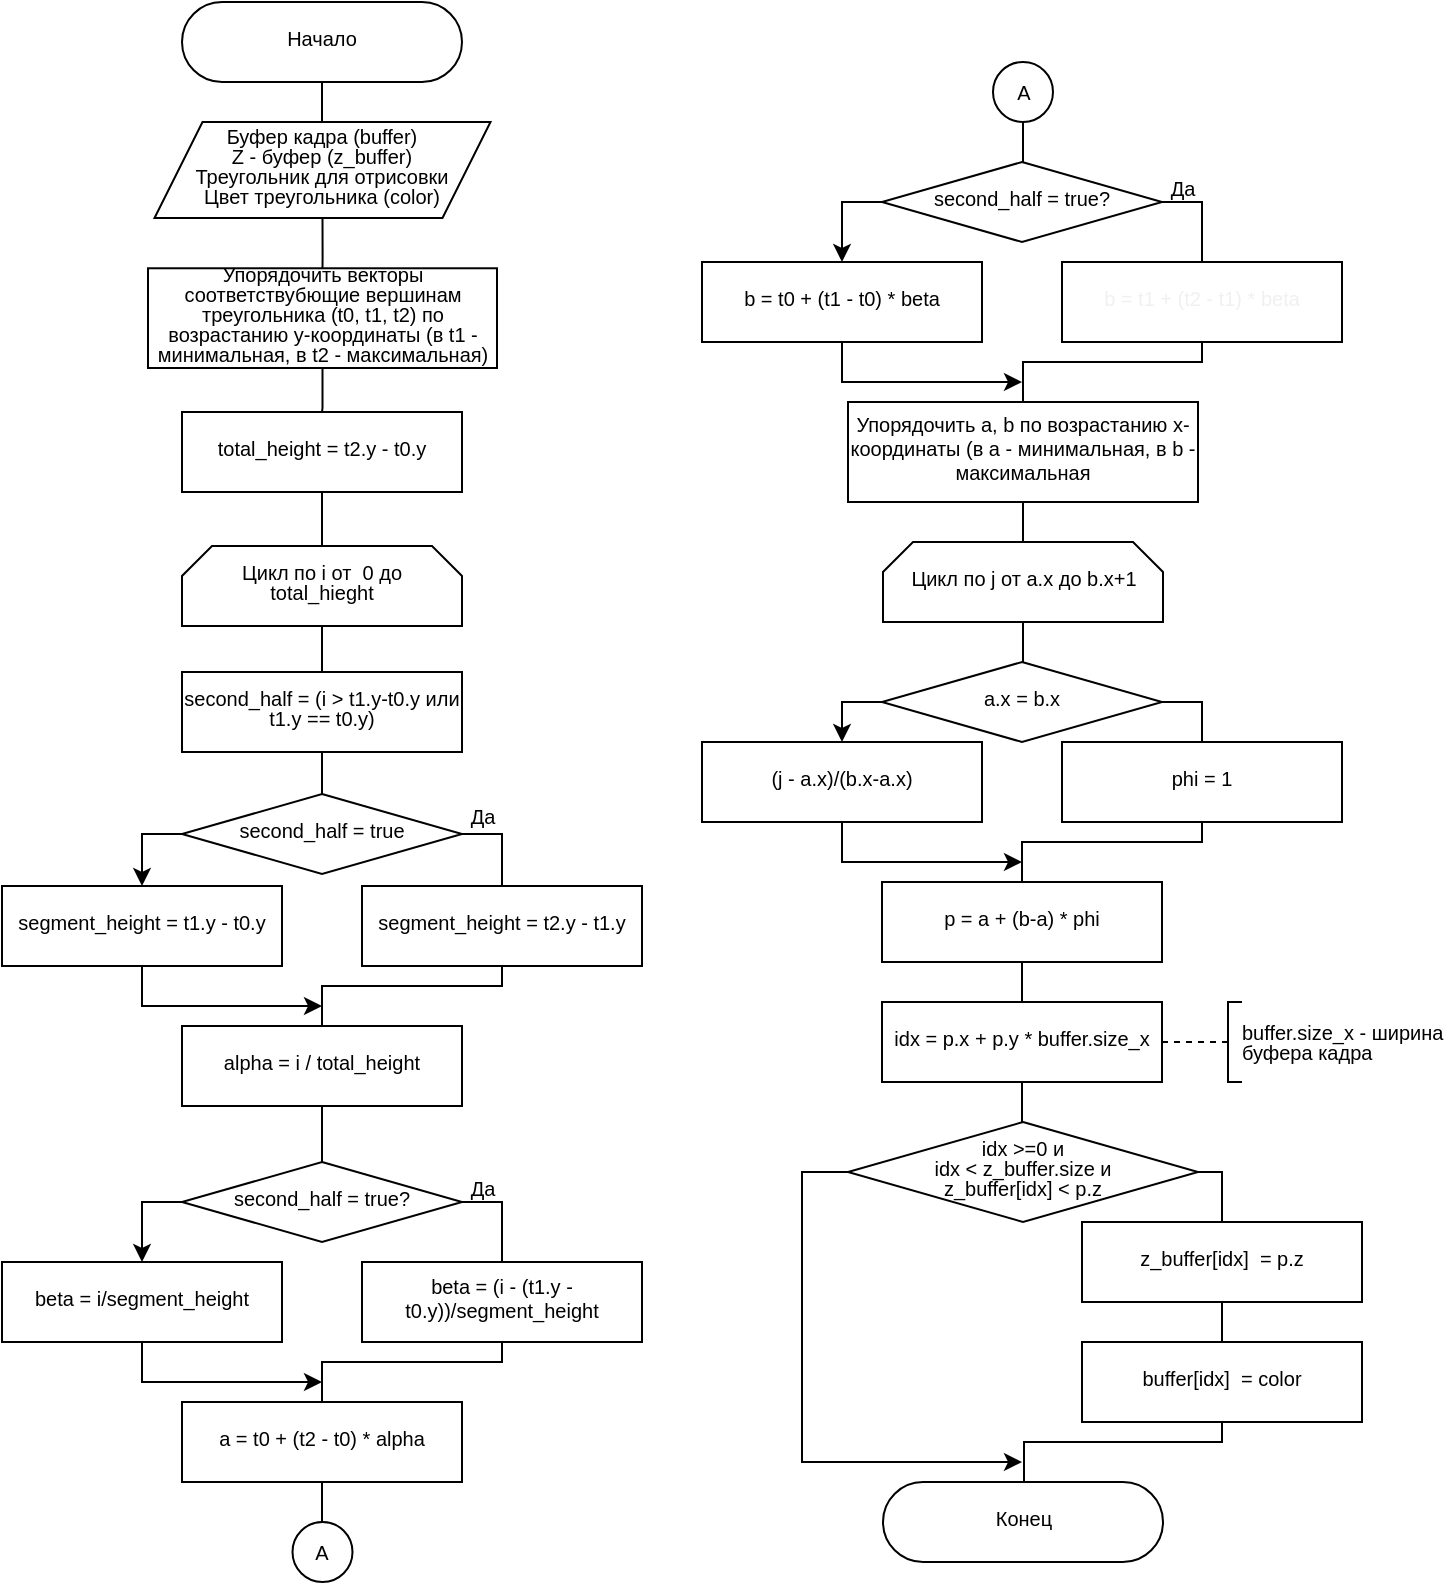 <mxfile version="24.7.17">
  <diagram id="C5RBs43oDa-KdzZeNtuy" name="Page-1">
    <mxGraphModel dx="2191" dy="843" grid="1" gridSize="10" guides="1" tooltips="1" connect="1" arrows="1" fold="1" page="1" pageScale="1" pageWidth="827" pageHeight="1169" math="0" shadow="0">
      <root>
        <mxCell id="WIyWlLk6GJQsqaUBKTNV-0" />
        <mxCell id="WIyWlLk6GJQsqaUBKTNV-1" parent="WIyWlLk6GJQsqaUBKTNV-0" />
        <mxCell id="rQnEvrApPPzfNtwEVzKc-2" value="" style="edgeStyle=orthogonalEdgeStyle;rounded=0;orthogonalLoop=1;jettySize=auto;html=1;fontFamily=Helvetica;endArrow=none;endFill=0;" parent="WIyWlLk6GJQsqaUBKTNV-1" source="rQnEvrApPPzfNtwEVzKc-0" target="rQnEvrApPPzfNtwEVzKc-1" edge="1">
          <mxGeometry relative="1" as="geometry" />
        </mxCell>
        <mxCell id="rQnEvrApPPzfNtwEVzKc-0" value="&lt;p style=&quot;line-height: 1 ; font-size: 10px&quot;&gt;Начало&lt;/p&gt;" style="shape=stencil(vZXxboMgEMafhj9dUNwDLG57j9NelRTBIKv27YegWdHq1s3OmJD7Dn/3nZyRsKytoEGSUAk1EvZKkiTHkku7WrHySkp92PkwnmJoGyyMF8+gOeQCfaY1Wp2w4wczIrisUHMzZNkboS92z3CzrFBSWghXsg0yV3kLAy7ts7T3sLH8JYgay6/RoB5NepUk7z/HPj0/Bhw/yG+Indzv7nc/cOg4ftTB7QaOf49lmVXWhptlORSnUqsPebhp5siFKJRQ2oZ+dbVIwuh4bTfTwPDhLRJTulZn/OpydizpJntCgC5WCWOkZ1l9CWMBusTIgqKjgDJ4m22H2CzlPoKet5FWBoaXGlTbtiu4vOo4vm34jo7nhPQPPdN/6fmuU3bTuxgip65Mrp1ZpfGbkfa/hY2qqxtc6UUFp/o/mBM+AQ==);whiteSpace=wrap;html=1;aspect=fixed;fontFamily=Helvetica;fontSize=10;spacingBottom=4;" parent="WIyWlLk6GJQsqaUBKTNV-1" vertex="1">
          <mxGeometry x="80" y="40" width="140" height="40" as="geometry" />
        </mxCell>
        <mxCell id="rQnEvrApPPzfNtwEVzKc-1" value="&lt;p style=&quot;line-height: 1;&quot;&gt;Буфер кадра (buffer)&lt;br&gt;Z - буфер (z_buffer)&lt;br&gt;Треугольник для отрисовки&lt;br&gt;Цвет треугольника (color)&lt;/p&gt;" style="shape=stencil(tZRtboQgEIZPw99GYXuAxrb3mMXZShbBAN1tb78jaLvWjzZWjQmZd/CZF0ZgovAVNMh4ZqBGJp4Z5yUEoIG0KgmHLIXXFOZ9DL5BGZJ4AafgqDFlfHD2jFdVhg6hTIVOhTYrXlj2RHPaVxTSGkMQZY0fZO7yBANl6NvsI8G68p+DqCF+jQFdZzKpjL/+HfvwuA8438nvENu739zvduCh43yvxm0GztdjRUHK3M8tiiPI85uz76acNHNSWkurraMwjbEW4yLrnuXFNNAevFGiT9f2gt+rnD5P0+ieoJW5I3zdCP9A/HBxWMFYQ5DaelzYSdJHmxnVmQ5S76zDX1qbrseFqrMTYulRhaimizwKNw==);whiteSpace=wrap;html=1;aspect=fixed;fontFamily=Helvetica;fontSize=10;spacingBottom=4;" parent="WIyWlLk6GJQsqaUBKTNV-1" vertex="1">
          <mxGeometry x="66.25" y="100" width="168" height="48" as="geometry" />
        </mxCell>
        <mxCell id="iKR6BXr1hHKQpsy8EKb4-1" value="" style="edgeStyle=orthogonalEdgeStyle;rounded=0;orthogonalLoop=1;jettySize=auto;html=1;endArrow=none;endFill=0;fontFamily=Helvetica;exitX=0.5;exitY=1;exitDx=0;exitDy=0;" parent="WIyWlLk6GJQsqaUBKTNV-1" source="rQnEvrApPPzfNtwEVzKc-1" target="iKR6BXr1hHKQpsy8EKb4-0" edge="1">
          <mxGeometry relative="1" as="geometry">
            <mxPoint x="150" y="290" as="sourcePoint" />
          </mxGeometry>
        </mxCell>
        <mxCell id="iKR6BXr1hHKQpsy8EKb4-3" value="" style="edgeStyle=orthogonalEdgeStyle;rounded=0;orthogonalLoop=1;jettySize=auto;html=1;endArrow=none;endFill=0;fontFamily=Helvetica;" parent="WIyWlLk6GJQsqaUBKTNV-1" source="iKR6BXr1hHKQpsy8EKb4-0" target="iKR6BXr1hHKQpsy8EKb4-2" edge="1">
          <mxGeometry relative="1" as="geometry" />
        </mxCell>
        <mxCell id="iKR6BXr1hHKQpsy8EKb4-0" value="&lt;p style=&quot;line-height: 1&quot;&gt;Упорядочить векторы соответствубющие вершинам треугольника (t0, t1, t2) по возрастанию y-координаты (в t1 - минимальная, в t2 - максимальная)&lt;/p&gt;" style="shape=stencil(tVTRboMwDPyavFYh2T5gYtt/pKlXotIkcrJ1/fuaGKQiBq0mQEjgu3B3Bhyh69SYCEJJb84g9LtQKmKwkBLdEdww9iK5vHBZDbVJEWxm8MegM/sWmEkZwwku7pB7CecbQJc7Vn8I+UZrulPXNnhPIi74NGLueBIzztOz8pfFevvrqIqkf4YM2IdkVKjP52V3r9sIVxvlHcsO6VfPu57wOHG11YdbTbj6v6yuCZn7uXW9N/Z0xPDtD3+G+XJta0MbkEq+Fi+htOyP5Wai6QZvQgw0dmO7PE4PRn/OmPCJd0FnGqZWA8KDN8G7yYLr7IJiPXEoKG99BbgB);whiteSpace=wrap;html=1;aspect=fixed;fontFamily=Helvetica;fontSize=10;spacingBottom=4;" parent="WIyWlLk6GJQsqaUBKTNV-1" vertex="1">
          <mxGeometry x="63" y="173.14" width="174.5" height="49.86" as="geometry" />
        </mxCell>
        <mxCell id="iKR6BXr1hHKQpsy8EKb4-5" value="" style="edgeStyle=orthogonalEdgeStyle;rounded=0;orthogonalLoop=1;jettySize=auto;html=1;endArrow=none;endFill=0;fontFamily=Helvetica;" parent="WIyWlLk6GJQsqaUBKTNV-1" source="iKR6BXr1hHKQpsy8EKb4-2" target="iKR6BXr1hHKQpsy8EKb4-4" edge="1">
          <mxGeometry relative="1" as="geometry" />
        </mxCell>
        <mxCell id="iKR6BXr1hHKQpsy8EKb4-2" value="&lt;p style=&quot;line-height: 1&quot;&gt;total_height = t2.y - t0.y&lt;/p&gt;" style="shape=stencil(tVTRboMwDPyavFYh2T5gYtt/pKlXotIkcrJ1/fuaGKQiBq0mQEjgu3B3Bhyh69SYCEJJb84g9LtQKmKwkBLdEdww9iK5vHBZDbVJEWxm8MegM/sWmEkZwwku7pB7CecbQJc7Vn8I+UZrulPXNnhPIi74NGLueBIzztOz8pfFevvrqIqkf4YM2IdkVKjP52V3r9sIVxvlHcsO6VfPu57wOHG11YdbTbj6v6yuCZn7uXW9N/Z0xPDtD3+G+XJta0MbkEq+Fi+htOyP5Wai6QZvQgw0dmO7PE4PRn/OmPCJd0FnGqZWA8KDN8G7yYLr7IJiPXEoKG99BbgB);whiteSpace=wrap;html=1;aspect=fixed;fontFamily=Helvetica;fontSize=10;spacingBottom=4;" parent="WIyWlLk6GJQsqaUBKTNV-1" vertex="1">
          <mxGeometry x="80" y="245" width="140" height="40" as="geometry" />
        </mxCell>
        <mxCell id="iKR6BXr1hHKQpsy8EKb4-8" value="" style="edgeStyle=orthogonalEdgeStyle;rounded=0;orthogonalLoop=1;jettySize=auto;html=1;endArrow=none;endFill=0;fontFamily=Helvetica;" parent="WIyWlLk6GJQsqaUBKTNV-1" source="iKR6BXr1hHKQpsy8EKb4-4" target="iKR6BXr1hHKQpsy8EKb4-7" edge="1">
          <mxGeometry relative="1" as="geometry" />
        </mxCell>
        <mxCell id="iKR6BXr1hHKQpsy8EKb4-4" value="&lt;p style=&quot;line-height: 1&quot;&gt;Цикл по i от&amp;nbsp; 0 до total_hieght&lt;/p&gt;" style="strokeWidth=1;html=1;shape=stencil(rVXBUoMwFPyaXJmQ1EOPivXoxYPnlD5LpiEvE7C1f2/gwQgCbU1lmIG3C7t5ZBOYzKpCOWCCW1UCk89MCIPonmCvbbgPREHoilN5ojLta1U5yGsCj8prtTVATFV7PMBJ7+pOQtsCvK4bVm4YfwzPNKfMcrQ2iGi01YgZ8EFMaRve5V8kxpMHsjl3NVUuOJRQgx+hP829EsDES7RTepvTW4TTuKPe95rT+9+d0jinTczX478mKknXN85VRGM8WUfbLXQns4AsRVRmW5Uf9h4/7W52kB/amBwN+lDStTVjQvLuuNykU83ymRA9XeIRBtM6uybmpXsFo+1QQdwv0W8N5/Gg7tFYRYzjvxWi+oj4mrnBCi4kIuCTULToQhJDBtHDlYjSZr2U/olAi9KvowW+AQ==);whiteSpace=wrap;fontSize=10;fontFamily=Helvetica;spacingLeft=10;spacingRight=10;spacingBottom=4;aspect=fixed;" parent="WIyWlLk6GJQsqaUBKTNV-1" vertex="1">
          <mxGeometry x="80" y="312" width="140" height="40" as="geometry" />
        </mxCell>
        <mxCell id="iKR6BXr1hHKQpsy8EKb4-10" value="" style="edgeStyle=orthogonalEdgeStyle;rounded=0;orthogonalLoop=1;jettySize=auto;html=1;endArrow=none;endFill=0;fontFamily=Helvetica;" parent="WIyWlLk6GJQsqaUBKTNV-1" source="iKR6BXr1hHKQpsy8EKb4-7" target="iKR6BXr1hHKQpsy8EKb4-9" edge="1">
          <mxGeometry relative="1" as="geometry" />
        </mxCell>
        <mxCell id="iKR6BXr1hHKQpsy8EKb4-7" value="&lt;p style=&quot;line-height: 1&quot;&gt;second_half = (i &amp;gt; t1.y-t0.y или&lt;br&gt;t1.y == t0.y)&lt;/p&gt;" style="shape=stencil(tVTRboMwDPyavFYh2T5gYtt/pKlXotIkcrJ1/fuaGKQiBq0mQEjgu3B3Bhyh69SYCEJJb84g9LtQKmKwkBLdEdww9iK5vHBZDbVJEWxm8MegM/sWmEkZwwku7pB7CecbQJc7Vn8I+UZrulPXNnhPIi74NGLueBIzztOz8pfFevvrqIqkf4YM2IdkVKjP52V3r9sIVxvlHcsO6VfPu57wOHG11YdbTbj6v6yuCZn7uXW9N/Z0xPDtD3+G+XJta0MbkEq+Fi+htOyP5Wai6QZvQgw0dmO7PE4PRn/OmPCJd0FnGqZWA8KDN8G7yYLr7IJiPXEoKG99BbgB);whiteSpace=wrap;html=1;aspect=fixed;fontFamily=Helvetica;fontSize=10;spacingBottom=4;" parent="WIyWlLk6GJQsqaUBKTNV-1" vertex="1">
          <mxGeometry x="80" y="375" width="140" height="40" as="geometry" />
        </mxCell>
        <mxCell id="iKR6BXr1hHKQpsy8EKb4-13" value="" style="edgeStyle=orthogonalEdgeStyle;rounded=0;orthogonalLoop=1;jettySize=auto;html=1;exitX=0;exitY=0.5;exitDx=0;exitDy=0;fontFamily=Helvetica;" parent="WIyWlLk6GJQsqaUBKTNV-1" source="iKR6BXr1hHKQpsy8EKb4-9" target="iKR6BXr1hHKQpsy8EKb4-12" edge="1">
          <mxGeometry relative="1" as="geometry" />
        </mxCell>
        <mxCell id="iKR6BXr1hHKQpsy8EKb4-14" value="" style="edgeStyle=orthogonalEdgeStyle;rounded=0;orthogonalLoop=1;jettySize=auto;html=1;exitX=1;exitY=0.5;exitDx=0;exitDy=0;endArrow=none;endFill=0;fontFamily=Helvetica;" parent="WIyWlLk6GJQsqaUBKTNV-1" source="iKR6BXr1hHKQpsy8EKb4-9" target="iKR6BXr1hHKQpsy8EKb4-11" edge="1">
          <mxGeometry relative="1" as="geometry" />
        </mxCell>
        <mxCell id="iKR6BXr1hHKQpsy8EKb4-9" value="&lt;p style=&quot;line-height: 1&quot;&gt;second_half = true&lt;/p&gt;" style="shape=stencil(tZTdboQgEIWfhtsGYZu9bmz7HixOK1kEA3S3ffsdAdu1/rQxakx0zuA3B0YgvPS1aIEwakQDhD8TxiqQyitr8BX1OokHmsJrCos+Fr4FGZJ4EU6Jk4aU8cHZM1xVFTJCmRqcCl2WvxD6hGO6m5fSGoMQLOkHmbs8woQy+C39TLBc/msQtchvIIDLJpNK2Ov/sQ+P+4CLnfwOsb37zf1uBx46LvZq3GbgYj2Wl6jM/dy8PAl5fnf2w1STZt6U1tJq6zBMz1iLME7ztTyZVnQbb5To0429wM8sj5P7aRrdE7Qyd4TvEyEj1jB+uTisQKwxIbX1sLCSqI8WM6ozHcTeWQd/tDYdjwtVZwfE0qMKUU2HeRRu);whiteSpace=wrap;html=1;aspect=fixed;fontFamily=Helvetica;fontSize=10;spacingBottom=4;rounded=0;shadow=0;sketch=0;spacingLeft=20;spacingRight=20;" parent="WIyWlLk6GJQsqaUBKTNV-1" vertex="1">
          <mxGeometry x="80" y="436" width="140" height="40" as="geometry" />
        </mxCell>
        <mxCell id="iKR6BXr1hHKQpsy8EKb4-17" value="" style="edgeStyle=orthogonalEdgeStyle;rounded=0;orthogonalLoop=1;jettySize=auto;html=1;endArrow=none;endFill=0;fontFamily=Helvetica;" parent="WIyWlLk6GJQsqaUBKTNV-1" source="iKR6BXr1hHKQpsy8EKb4-11" target="iKR6BXr1hHKQpsy8EKb4-15" edge="1">
          <mxGeometry relative="1" as="geometry">
            <Array as="points">
              <mxPoint x="240" y="532" />
              <mxPoint x="150" y="532" />
            </Array>
          </mxGeometry>
        </mxCell>
        <mxCell id="iKR6BXr1hHKQpsy8EKb4-11" value="&lt;p style=&quot;line-height: 1&quot;&gt;segment_height = t2.y - t1.y&lt;/p&gt;" style="shape=stencil(tVTRboMwDPyavFYh2T5gYtt/pKlXotIkcrJ1/fuaGKQiBq0mQEjgu3B3Bhyh69SYCEJJb84g9LtQKmKwkBLdEdww9iK5vHBZDbVJEWxm8MegM/sWmEkZwwku7pB7CecbQJc7Vn8I+UZrulPXNnhPIi74NGLueBIzztOz8pfFevvrqIqkf4YM2IdkVKjP52V3r9sIVxvlHcsO6VfPu57wOHG11YdbTbj6v6yuCZn7uXW9N/Z0xPDtD3+G+XJta0MbkEq+Fi+htOyP5Wai6QZvQgw0dmO7PE4PRn/OmPCJd0FnGqZWA8KDN8G7yYLr7IJiPXEoKG99BbgB);whiteSpace=wrap;html=1;aspect=fixed;fontFamily=Helvetica;fontSize=10;spacingBottom=4;" parent="WIyWlLk6GJQsqaUBKTNV-1" vertex="1">
          <mxGeometry x="170" y="482" width="140" height="40" as="geometry" />
        </mxCell>
        <mxCell id="iKR6BXr1hHKQpsy8EKb4-16" value="" style="edgeStyle=orthogonalEdgeStyle;rounded=0;orthogonalLoop=1;jettySize=auto;html=1;fontFamily=Helvetica;" parent="WIyWlLk6GJQsqaUBKTNV-1" source="iKR6BXr1hHKQpsy8EKb4-12" edge="1">
          <mxGeometry relative="1" as="geometry">
            <mxPoint x="150" y="542" as="targetPoint" />
            <Array as="points">
              <mxPoint x="60" y="542" />
              <mxPoint x="150" y="542" />
            </Array>
          </mxGeometry>
        </mxCell>
        <mxCell id="iKR6BXr1hHKQpsy8EKb4-12" value="&lt;p style=&quot;line-height: 1&quot;&gt;segment_height = t1.y - t0.y&lt;/p&gt;" style="shape=stencil(tVTRboMwDPyavFYh2T5gYtt/pKlXotIkcrJ1/fuaGKQiBq0mQEjgu3B3Bhyh69SYCEJJb84g9LtQKmKwkBLdEdww9iK5vHBZDbVJEWxm8MegM/sWmEkZwwku7pB7CecbQJc7Vn8I+UZrulPXNnhPIi74NGLueBIzztOz8pfFevvrqIqkf4YM2IdkVKjP52V3r9sIVxvlHcsO6VfPu57wOHG11YdbTbj6v6yuCZn7uXW9N/Z0xPDtD3+G+XJta0MbkEq+Fi+htOyP5Wai6QZvQgw0dmO7PE4PRn/OmPCJd0FnGqZWA8KDN8G7yYLr7IJiPXEoKG99BbgB);whiteSpace=wrap;html=1;aspect=fixed;fontFamily=Helvetica;fontSize=10;spacingBottom=4;" parent="WIyWlLk6GJQsqaUBKTNV-1" vertex="1">
          <mxGeometry x="-10" y="482" width="140" height="40" as="geometry" />
        </mxCell>
        <mxCell id="iKR6BXr1hHKQpsy8EKb4-20" value="" style="edgeStyle=orthogonalEdgeStyle;rounded=0;orthogonalLoop=1;jettySize=auto;html=1;endArrow=none;endFill=0;fontFamily=Helvetica;" parent="WIyWlLk6GJQsqaUBKTNV-1" source="iKR6BXr1hHKQpsy8EKb4-15" target="iKR6BXr1hHKQpsy8EKb4-19" edge="1">
          <mxGeometry relative="1" as="geometry" />
        </mxCell>
        <mxCell id="iKR6BXr1hHKQpsy8EKb4-15" value="&lt;p style=&quot;line-height: 1&quot;&gt;alpha = i / total_height&lt;/p&gt;" style="shape=stencil(tVTRboMwDPyavFYh2T5gYtt/pKlXotIkcrJ1/fuaGKQiBq0mQEjgu3B3Bhyh69SYCEJJb84g9LtQKmKwkBLdEdww9iK5vHBZDbVJEWxm8MegM/sWmEkZwwku7pB7CecbQJc7Vn8I+UZrulPXNnhPIi74NGLueBIzztOz8pfFevvrqIqkf4YM2IdkVKjP52V3r9sIVxvlHcsO6VfPu57wOHG11YdbTbj6v6yuCZn7uXW9N/Z0xPDtD3+G+XJta0MbkEq+Fi+htOyP5Wai6QZvQgw0dmO7PE4PRn/OmPCJd0FnGqZWA8KDN8G7yYLr7IJiPXEoKG99BbgB);whiteSpace=wrap;html=1;aspect=fixed;fontFamily=Helvetica;fontSize=10;spacingBottom=4;" parent="WIyWlLk6GJQsqaUBKTNV-1" vertex="1">
          <mxGeometry x="80" y="552" width="140" height="40" as="geometry" />
        </mxCell>
        <mxCell id="iKR6BXr1hHKQpsy8EKb4-23" value="" style="edgeStyle=orthogonalEdgeStyle;rounded=0;orthogonalLoop=1;jettySize=auto;html=1;exitX=0;exitY=0.5;exitDx=0;exitDy=0;endArrow=classic;endFill=1;fontFamily=Helvetica;" parent="WIyWlLk6GJQsqaUBKTNV-1" source="iKR6BXr1hHKQpsy8EKb4-19" target="iKR6BXr1hHKQpsy8EKb4-22" edge="1">
          <mxGeometry relative="1" as="geometry" />
        </mxCell>
        <mxCell id="iKR6BXr1hHKQpsy8EKb4-24" value="" style="edgeStyle=orthogonalEdgeStyle;rounded=0;orthogonalLoop=1;jettySize=auto;html=1;exitX=1;exitY=0.5;exitDx=0;exitDy=0;endArrow=none;endFill=0;fontFamily=Helvetica;" parent="WIyWlLk6GJQsqaUBKTNV-1" source="iKR6BXr1hHKQpsy8EKb4-19" target="iKR6BXr1hHKQpsy8EKb4-21" edge="1">
          <mxGeometry relative="1" as="geometry" />
        </mxCell>
        <mxCell id="iKR6BXr1hHKQpsy8EKb4-19" value="&lt;p style=&quot;line-height: 1&quot;&gt;second_half = true?&lt;/p&gt;" style="shape=stencil(tZTdboQgEIWfhtsGYZu9bmz7HixOK1kEA3S3ffsdAdu1/rQxakx0zuA3B0YgvPS1aIEwakQDhD8TxiqQyitr8BX1OokHmsJrCos+Fr4FGZJ4EU6Jk4aU8cHZM1xVFTJCmRqcCl2WvxD6hGO6m5fSGoMQLOkHmbs8woQy+C39TLBc/msQtchvIIDLJpNK2Ov/sQ+P+4CLnfwOsb37zf1uBx46LvZq3GbgYj2Wl6jM/dy8PAl5fnf2w1STZt6U1tJq6zBMz1iLME7ztTyZVnQbb5To0429wM8sj5P7aRrdE7Qyd4TvEyEj1jB+uTisQKwxIbX1sLCSqI8WM6ozHcTeWQd/tDYdjwtVZwfE0qMKUU2HeRRu);whiteSpace=wrap;html=1;aspect=fixed;fontFamily=Helvetica;fontSize=10;spacingBottom=4;rounded=0;shadow=0;sketch=0;spacingLeft=20;spacingRight=20;" parent="WIyWlLk6GJQsqaUBKTNV-1" vertex="1">
          <mxGeometry x="80" y="620" width="140" height="40" as="geometry" />
        </mxCell>
        <mxCell id="iKR6BXr1hHKQpsy8EKb4-29" value="" style="edgeStyle=orthogonalEdgeStyle;rounded=0;orthogonalLoop=1;jettySize=auto;html=1;endArrow=none;endFill=0;fontFamily=Helvetica;" parent="WIyWlLk6GJQsqaUBKTNV-1" source="iKR6BXr1hHKQpsy8EKb4-21" target="iKR6BXr1hHKQpsy8EKb4-28" edge="1">
          <mxGeometry relative="1" as="geometry">
            <Array as="points">
              <mxPoint x="240" y="720" />
              <mxPoint x="150" y="720" />
            </Array>
          </mxGeometry>
        </mxCell>
        <mxCell id="iKR6BXr1hHKQpsy8EKb4-21" value="beta = (i - (t1.y - t0.y))/segment_height" style="shape=stencil(tVTRboMwDPyavFYh2T5gYtt/pKlXotIkcrJ1/fuaGKQiBq0mQEjgu3B3Bhyh69SYCEJJb84g9LtQKmKwkBLdEdww9iK5vHBZDbVJEWxm8MegM/sWmEkZwwku7pB7CecbQJc7Vn8I+UZrulPXNnhPIi74NGLueBIzztOz8pfFevvrqIqkf4YM2IdkVKjP52V3r9sIVxvlHcsO6VfPu57wOHG11YdbTbj6v6yuCZn7uXW9N/Z0xPDtD3+G+XJta0MbkEq+Fi+htOyP5Wai6QZvQgw0dmO7PE4PRn/OmPCJd0FnGqZWA8KDN8G7yYLr7IJiPXEoKG99BbgB);whiteSpace=wrap;html=1;aspect=fixed;fontFamily=Helvetica;fontSize=10;spacingBottom=4;fillColor=none;" parent="WIyWlLk6GJQsqaUBKTNV-1" vertex="1">
          <mxGeometry x="170" y="670" width="140" height="40" as="geometry" />
        </mxCell>
        <mxCell id="iKR6BXr1hHKQpsy8EKb4-30" value="" style="edgeStyle=orthogonalEdgeStyle;rounded=0;orthogonalLoop=1;jettySize=auto;html=1;exitX=0.5;exitY=1;exitDx=0;exitDy=0;fontFamily=Helvetica;" parent="WIyWlLk6GJQsqaUBKTNV-1" source="iKR6BXr1hHKQpsy8EKb4-22" edge="1">
          <mxGeometry relative="1" as="geometry">
            <mxPoint x="150" y="730" as="targetPoint" />
            <Array as="points">
              <mxPoint x="60" y="730" />
            </Array>
          </mxGeometry>
        </mxCell>
        <mxCell id="iKR6BXr1hHKQpsy8EKb4-22" value="&lt;p style=&quot;line-height: 1&quot;&gt;beta = i/segment_height&lt;/p&gt;" style="shape=stencil(tVTRboMwDPyavFYh2T5gYtt/pKlXotIkcrJ1/fuaGKQiBq0mQEjgu3B3Bhyh69SYCEJJb84g9LtQKmKwkBLdEdww9iK5vHBZDbVJEWxm8MegM/sWmEkZwwku7pB7CecbQJc7Vn8I+UZrulPXNnhPIi74NGLueBIzztOz8pfFevvrqIqkf4YM2IdkVKjP52V3r9sIVxvlHcsO6VfPu57wOHG11YdbTbj6v6yuCZn7uXW9N/Z0xPDtD3+G+XJta0MbkEq+Fi+htOyP5Wai6QZvQgw0dmO7PE4PRn/OmPCJd0FnGqZWA8KDN8G7yYLr7IJiPXEoKG99BbgB);whiteSpace=wrap;html=1;aspect=fixed;fontFamily=Helvetica;fontSize=10;spacingBottom=4;" parent="WIyWlLk6GJQsqaUBKTNV-1" vertex="1">
          <mxGeometry x="-10" y="670" width="140" height="40" as="geometry" />
        </mxCell>
        <mxCell id="iKR6BXr1hHKQpsy8EKb4-25" value="&lt;font style=&quot;font-size: 10px;&quot;&gt;Да&lt;/font&gt;" style="text;html=1;align=center;verticalAlign=middle;resizable=0;points=[];autosize=1;strokeColor=none;fillColor=none;fontFamily=Helvetica;" parent="WIyWlLk6GJQsqaUBKTNV-1" vertex="1">
          <mxGeometry x="210" y="432" width="40" height="30" as="geometry" />
        </mxCell>
        <mxCell id="iKR6BXr1hHKQpsy8EKb4-26" value="&lt;font style=&quot;font-size: 10px;&quot;&gt;Да&lt;/font&gt;" style="text;html=1;align=center;verticalAlign=middle;resizable=0;points=[];autosize=1;strokeColor=none;fillColor=none;fontFamily=Helvetica;" parent="WIyWlLk6GJQsqaUBKTNV-1" vertex="1">
          <mxGeometry x="210" y="618" width="40" height="30" as="geometry" />
        </mxCell>
        <mxCell id="iKR6BXr1hHKQpsy8EKb4-69" value="" style="edgeStyle=orthogonalEdgeStyle;rounded=0;orthogonalLoop=1;jettySize=auto;html=1;endArrow=none;endFill=0;fontFamily=Helvetica;" parent="WIyWlLk6GJQsqaUBKTNV-1" source="iKR6BXr1hHKQpsy8EKb4-28" target="iKR6BXr1hHKQpsy8EKb4-68" edge="1">
          <mxGeometry relative="1" as="geometry" />
        </mxCell>
        <mxCell id="iKR6BXr1hHKQpsy8EKb4-28" value="&lt;p style=&quot;line-height: 1&quot;&gt;a = t0 + (t2 - t0) * alpha&lt;/p&gt;" style="shape=stencil(tVTRboMwDPyavFYh2T5gYtt/pKlXotIkcrJ1/fuaGKQiBq0mQEjgu3B3Bhyh69SYCEJJb84g9LtQKmKwkBLdEdww9iK5vHBZDbVJEWxm8MegM/sWmEkZwwku7pB7CecbQJc7Vn8I+UZrulPXNnhPIi74NGLueBIzztOz8pfFevvrqIqkf4YM2IdkVKjP52V3r9sIVxvlHcsO6VfPu57wOHG11YdbTbj6v6yuCZn7uXW9N/Z0xPDtD3+G+XJta0MbkEq+Fi+htOyP5Wai6QZvQgw0dmO7PE4PRn/OmPCJd0FnGqZWA8KDN8G7yYLr7IJiPXEoKG99BbgB);whiteSpace=wrap;html=1;aspect=fixed;fontFamily=Helvetica;fontSize=10;spacingBottom=4;" parent="WIyWlLk6GJQsqaUBKTNV-1" vertex="1">
          <mxGeometry x="80" y="740" width="140" height="40" as="geometry" />
        </mxCell>
        <mxCell id="iKR6BXr1hHKQpsy8EKb4-31" value="" style="edgeStyle=orthogonalEdgeStyle;rounded=0;orthogonalLoop=1;jettySize=auto;html=1;exitX=0;exitY=0.5;exitDx=0;exitDy=0;endArrow=classic;endFill=1;fontFamily=Helvetica;" parent="WIyWlLk6GJQsqaUBKTNV-1" source="iKR6BXr1hHKQpsy8EKb4-33" target="iKR6BXr1hHKQpsy8EKb4-37" edge="1">
          <mxGeometry relative="1" as="geometry" />
        </mxCell>
        <mxCell id="iKR6BXr1hHKQpsy8EKb4-32" value="" style="edgeStyle=orthogonalEdgeStyle;rounded=0;orthogonalLoop=1;jettySize=auto;html=1;exitX=1;exitY=0.5;exitDx=0;exitDy=0;endArrow=none;endFill=0;fontFamily=Helvetica;" parent="WIyWlLk6GJQsqaUBKTNV-1" source="iKR6BXr1hHKQpsy8EKb4-33" target="iKR6BXr1hHKQpsy8EKb4-35" edge="1">
          <mxGeometry relative="1" as="geometry" />
        </mxCell>
        <mxCell id="iKR6BXr1hHKQpsy8EKb4-33" value="&lt;p style=&quot;line-height: 1&quot;&gt;second_half = true?&lt;/p&gt;" style="shape=stencil(tZTdboQgEIWfhtsGYZu9bmz7HixOK1kEA3S3ffsdAdu1/rQxakx0zuA3B0YgvPS1aIEwakQDhD8TxiqQyitr8BX1OokHmsJrCos+Fr4FGZJ4EU6Jk4aU8cHZM1xVFTJCmRqcCl2WvxD6hGO6m5fSGoMQLOkHmbs8woQy+C39TLBc/msQtchvIIDLJpNK2Ov/sQ+P+4CLnfwOsb37zf1uBx46LvZq3GbgYj2Wl6jM/dy8PAl5fnf2w1STZt6U1tJq6zBMz1iLME7ztTyZVnQbb5To0429wM8sj5P7aRrdE7Qyd4TvEyEj1jB+uTisQKwxIbX1sLCSqI8WM6ozHcTeWQd/tDYdjwtVZwfE0qMKUU2HeRRu);whiteSpace=wrap;html=1;aspect=fixed;fontFamily=Helvetica;fontSize=10;spacingBottom=4;rounded=0;shadow=0;sketch=0;spacingLeft=20;spacingRight=20;" parent="WIyWlLk6GJQsqaUBKTNV-1" vertex="1">
          <mxGeometry x="430" y="120" width="140" height="40" as="geometry" />
        </mxCell>
        <mxCell id="iKR6BXr1hHKQpsy8EKb4-34" value="" style="edgeStyle=orthogonalEdgeStyle;rounded=0;orthogonalLoop=1;jettySize=auto;html=1;endArrow=none;endFill=0;entryX=0.5;entryY=0;entryDx=0;entryDy=0;fontFamily=Helvetica;" parent="WIyWlLk6GJQsqaUBKTNV-1" source="iKR6BXr1hHKQpsy8EKb4-35" target="iKR6BXr1hHKQpsy8EKb4-40" edge="1">
          <mxGeometry relative="1" as="geometry">
            <mxPoint x="500" y="240" as="targetPoint" />
            <Array as="points">
              <mxPoint x="590" y="220" />
              <mxPoint x="500" y="220" />
            </Array>
          </mxGeometry>
        </mxCell>
        <mxCell id="iKR6BXr1hHKQpsy8EKb4-35" value="&lt;span style=&quot;color: rgb(240, 240, 240); font-size: 10px; font-style: normal; font-variant-ligatures: normal; font-variant-caps: normal; font-weight: 400; letter-spacing: normal; orphans: 2; text-align: center; text-indent: 0px; text-transform: none; widows: 2; word-spacing: 0px; -webkit-text-stroke-width: 0px; white-space: normal; text-decoration-thickness: initial; text-decoration-style: initial; text-decoration-color: initial; float: none; display: inline !important;&quot;&gt;b = t1 + (t2 - t1) * beta&lt;/span&gt;" style="shape=stencil(tVTRboMwDPyavFYh2T5gYtt/pKlXotIkcrJ1/fuaGKQiBq0mQEjgu3B3Bhyh69SYCEJJb84g9LtQKmKwkBLdEdww9iK5vHBZDbVJEWxm8MegM/sWmEkZwwku7pB7CecbQJc7Vn8I+UZrulPXNnhPIi74NGLueBIzztOz8pfFevvrqIqkf4YM2IdkVKjP52V3r9sIVxvlHcsO6VfPu57wOHG11YdbTbj6v6yuCZn7uXW9N/Z0xPDtD3+G+XJta0MbkEq+Fi+htOyP5Wai6QZvQgw0dmO7PE4PRn/OmPCJd0FnGqZWA8KDN8G7yYLr7IJiPXEoKG99BbgB);whiteSpace=wrap;html=1;aspect=fixed;fontFamily=Helvetica;fontSize=10;spacingBottom=4;fillColor=none;" parent="WIyWlLk6GJQsqaUBKTNV-1" vertex="1">
          <mxGeometry x="520" y="170" width="140" height="40" as="geometry" />
        </mxCell>
        <mxCell id="iKR6BXr1hHKQpsy8EKb4-36" value="" style="edgeStyle=orthogonalEdgeStyle;rounded=0;orthogonalLoop=1;jettySize=auto;html=1;exitX=0.5;exitY=1;exitDx=0;exitDy=0;fontFamily=Helvetica;" parent="WIyWlLk6GJQsqaUBKTNV-1" source="iKR6BXr1hHKQpsy8EKb4-37" edge="1">
          <mxGeometry relative="1" as="geometry">
            <mxPoint x="500" y="230" as="targetPoint" />
            <Array as="points">
              <mxPoint x="410" y="230" />
            </Array>
          </mxGeometry>
        </mxCell>
        <mxCell id="iKR6BXr1hHKQpsy8EKb4-37" value="&lt;p style=&quot;line-height: 1&quot;&gt;b = t0 + (t1 - t0) * beta&lt;/p&gt;" style="shape=stencil(tVTRboMwDPyavFYh2T5gYtt/pKlXotIkcrJ1/fuaGKQiBq0mQEjgu3B3Bhyh69SYCEJJb84g9LtQKmKwkBLdEdww9iK5vHBZDbVJEWxm8MegM/sWmEkZwwku7pB7CecbQJc7Vn8I+UZrulPXNnhPIi74NGLueBIzztOz8pfFevvrqIqkf4YM2IdkVKjP52V3r9sIVxvlHcsO6VfPu57wOHG11YdbTbj6v6yuCZn7uXW9N/Z0xPDtD3+G+XJta0MbkEq+Fi+htOyP5Wai6QZvQgw0dmO7PE4PRn/OmPCJd0FnGqZWA8KDN8G7yYLr7IJiPXEoKG99BbgB);whiteSpace=wrap;html=1;aspect=fixed;fontFamily=Helvetica;fontSize=10;spacingBottom=4;" parent="WIyWlLk6GJQsqaUBKTNV-1" vertex="1">
          <mxGeometry x="340" y="170" width="140" height="40" as="geometry" />
        </mxCell>
        <mxCell id="iKR6BXr1hHKQpsy8EKb4-38" value="&lt;font style=&quot;font-size: 10px;&quot;&gt;Да&lt;/font&gt;" style="text;html=1;align=center;verticalAlign=middle;resizable=0;points=[];autosize=1;strokeColor=none;fillColor=none;fontFamily=Helvetica;" parent="WIyWlLk6GJQsqaUBKTNV-1" vertex="1">
          <mxGeometry x="560" y="118" width="40" height="30" as="geometry" />
        </mxCell>
        <mxCell id="iKR6BXr1hHKQpsy8EKb4-42" value="" style="edgeStyle=orthogonalEdgeStyle;rounded=0;orthogonalLoop=1;jettySize=auto;html=1;endArrow=none;endFill=0;fontFamily=Helvetica;" parent="WIyWlLk6GJQsqaUBKTNV-1" source="iKR6BXr1hHKQpsy8EKb4-40" target="iKR6BXr1hHKQpsy8EKb4-41" edge="1">
          <mxGeometry relative="1" as="geometry" />
        </mxCell>
        <mxCell id="iKR6BXr1hHKQpsy8EKb4-40" value="&lt;font&gt;Упорядочить а, b по возрастанию x-координаты (в a - минимальная, в b - максимальная&lt;/font&gt;" style="shape=stencil(tVTRboMwDPyavFYh2T5gYtt/pKlXotIkcrJ1/fuaGKQiBq0mQEjgu3B3Bhyh69SYCEJJb84g9LtQKmKwkBLdEdww9iK5vHBZDbVJEWxm8MegM/sWmEkZwwku7pB7CecbQJc7Vn8I+UZrulPXNnhPIi74NGLueBIzztOz8pfFevvrqIqkf4YM2IdkVKjP52V3r9sIVxvlHcsO6VfPu57wOHG11YdbTbj6v6yuCZn7uXW9N/Z0xPDtD3+G+XJta0MbkEq+Fi+htOyP5Wai6QZvQgw0dmO7PE4PRn/OmPCJd0FnGqZWA8KDN8G7yYLr7IJiPXEoKG99BbgB);whiteSpace=wrap;html=1;aspect=fixed;fontFamily=Helvetica;fontSize=10;spacingBottom=4;" parent="WIyWlLk6GJQsqaUBKTNV-1" vertex="1">
          <mxGeometry x="413" y="240" width="175" height="50" as="geometry" />
        </mxCell>
        <mxCell id="iKR6BXr1hHKQpsy8EKb4-45" value="" style="edgeStyle=orthogonalEdgeStyle;rounded=0;orthogonalLoop=1;jettySize=auto;html=1;endArrow=none;endFill=0;fontFamily=Helvetica;" parent="WIyWlLk6GJQsqaUBKTNV-1" source="iKR6BXr1hHKQpsy8EKb4-41" target="iKR6BXr1hHKQpsy8EKb4-44" edge="1">
          <mxGeometry relative="1" as="geometry" />
        </mxCell>
        <mxCell id="iKR6BXr1hHKQpsy8EKb4-41" value="&lt;p style=&quot;line-height: 1&quot;&gt;&lt;font&gt;Цикл по j от a.x до b.x+1&lt;/font&gt;&lt;/p&gt;" style="strokeWidth=1;html=1;shape=stencil(rVXBUoMwFPyaXJmQ1EOPivXoxYPnlD5LpiEvE7C1f2/gwQgCbU1lmIG3C7t5ZBOYzKpCOWCCW1UCk89MCIPonmCvbbgPREHoilN5ojLta1U5yGsCj8prtTVATFV7PMBJ7+pOQtsCvK4bVm4YfwzPNKfMcrQ2iGi01YgZ8EFMaRve5V8kxpMHsjl3NVUuOJRQgx+hP829EsDES7RTepvTW4TTuKPe95rT+9+d0jinTczX478mKknXN85VRGM8WUfbLXQns4AsRVRmW5Uf9h4/7W52kB/amBwN+lDStTVjQvLuuNykU83ymRA9XeIRBtM6uybmpXsFo+1QQdwv0W8N5/Gg7tFYRYzjvxWi+oj4mrnBCi4kIuCTULToQhJDBtHDlYjSZr2U/olAi9KvowW+AQ==);whiteSpace=wrap;fontSize=10;fontFamily=Helvetica;spacingLeft=10;spacingRight=10;spacingBottom=4;aspect=fixed;" parent="WIyWlLk6GJQsqaUBKTNV-1" vertex="1">
          <mxGeometry x="430.5" y="310" width="140" height="40" as="geometry" />
        </mxCell>
        <mxCell id="iKR6BXr1hHKQpsy8EKb4-47" value="" style="edgeStyle=orthogonalEdgeStyle;rounded=0;orthogonalLoop=1;jettySize=auto;html=1;exitX=1;exitY=0.5;exitDx=0;exitDy=0;endArrow=none;endFill=0;fontFamily=Helvetica;" parent="WIyWlLk6GJQsqaUBKTNV-1" source="iKR6BXr1hHKQpsy8EKb4-44" target="iKR6BXr1hHKQpsy8EKb4-46" edge="1">
          <mxGeometry relative="1" as="geometry" />
        </mxCell>
        <mxCell id="iKR6BXr1hHKQpsy8EKb4-50" value="" style="edgeStyle=orthogonalEdgeStyle;rounded=0;orthogonalLoop=1;jettySize=auto;html=1;exitX=0;exitY=0.5;exitDx=0;exitDy=0;fontFamily=Helvetica;" parent="WIyWlLk6GJQsqaUBKTNV-1" source="iKR6BXr1hHKQpsy8EKb4-44" target="iKR6BXr1hHKQpsy8EKb4-48" edge="1">
          <mxGeometry relative="1" as="geometry">
            <Array as="points">
              <mxPoint x="410" y="390" />
            </Array>
          </mxGeometry>
        </mxCell>
        <mxCell id="iKR6BXr1hHKQpsy8EKb4-44" value="&lt;p style=&quot;line-height: 1&quot;&gt;&lt;font&gt;a.x = b.x&lt;/font&gt;&lt;/p&gt;" style="shape=stencil(tZTdboQgEIWfhtsGYZu9bmz7HixOK1kEA3S3ffsdAdu1/rQxakx0zuA3B0YgvPS1aIEwakQDhD8TxiqQyitr8BX1OokHmsJrCos+Fr4FGZJ4EU6Jk4aU8cHZM1xVFTJCmRqcCl2WvxD6hGO6m5fSGoMQLOkHmbs8woQy+C39TLBc/msQtchvIIDLJpNK2Ov/sQ+P+4CLnfwOsb37zf1uBx46LvZq3GbgYj2Wl6jM/dy8PAl5fnf2w1STZt6U1tJq6zBMz1iLME7ztTyZVnQbb5To0429wM8sj5P7aRrdE7Qyd4TvEyEj1jB+uTisQKwxIbX1sLCSqI8WM6ozHcTeWQd/tDYdjwtVZwfE0qMKUU2HeRRu);whiteSpace=wrap;html=1;aspect=fixed;fontFamily=Helvetica;fontSize=10;spacingBottom=4;rounded=0;shadow=0;sketch=0;spacingLeft=20;spacingRight=20;" parent="WIyWlLk6GJQsqaUBKTNV-1" vertex="1">
          <mxGeometry x="430" y="370" width="140" height="40" as="geometry" />
        </mxCell>
        <mxCell id="iKR6BXr1hHKQpsy8EKb4-52" value="" style="edgeStyle=orthogonalEdgeStyle;rounded=0;orthogonalLoop=1;jettySize=auto;html=1;endArrow=none;endFill=0;fontFamily=Helvetica;" parent="WIyWlLk6GJQsqaUBKTNV-1" source="iKR6BXr1hHKQpsy8EKb4-46" target="iKR6BXr1hHKQpsy8EKb4-51" edge="1">
          <mxGeometry relative="1" as="geometry">
            <Array as="points">
              <mxPoint x="590" y="460" />
              <mxPoint x="500" y="460" />
            </Array>
          </mxGeometry>
        </mxCell>
        <mxCell id="iKR6BXr1hHKQpsy8EKb4-46" value="&lt;p style=&quot;line-height: 1&quot;&gt;phi = 1&lt;/p&gt;" style="shape=stencil(tVTRboMwDPyavFYh2T5gYtt/pKlXotIkcrJ1/fuaGKQiBq0mQEjgu3B3Bhyh69SYCEJJb84g9LtQKmKwkBLdEdww9iK5vHBZDbVJEWxm8MegM/sWmEkZwwku7pB7CecbQJc7Vn8I+UZrulPXNnhPIi74NGLueBIzztOz8pfFevvrqIqkf4YM2IdkVKjP52V3r9sIVxvlHcsO6VfPu57wOHG11YdbTbj6v6yuCZn7uXW9N/Z0xPDtD3+G+XJta0MbkEq+Fi+htOyP5Wai6QZvQgw0dmO7PE4PRn/OmPCJd0FnGqZWA8KDN8G7yYLr7IJiPXEoKG99BbgB);whiteSpace=wrap;html=1;aspect=fixed;fontFamily=Helvetica;fontSize=10;spacingBottom=4;" parent="WIyWlLk6GJQsqaUBKTNV-1" vertex="1">
          <mxGeometry x="520" y="410" width="140" height="40" as="geometry" />
        </mxCell>
        <mxCell id="iKR6BXr1hHKQpsy8EKb4-53" value="" style="edgeStyle=orthogonalEdgeStyle;rounded=0;orthogonalLoop=1;jettySize=auto;html=1;exitX=0.5;exitY=1;exitDx=0;exitDy=0;fontFamily=Helvetica;" parent="WIyWlLk6GJQsqaUBKTNV-1" source="iKR6BXr1hHKQpsy8EKb4-48" edge="1">
          <mxGeometry relative="1" as="geometry">
            <mxPoint x="500" y="470" as="targetPoint" />
            <Array as="points">
              <mxPoint x="410" y="470" />
            </Array>
          </mxGeometry>
        </mxCell>
        <mxCell id="iKR6BXr1hHKQpsy8EKb4-48" value="&lt;p style=&quot;line-height: 1&quot;&gt;(j - a.x)/(b.x-a.x)&lt;/p&gt;" style="shape=stencil(tVTRboMwDPyavFYh2T5gYtt/pKlXotIkcrJ1/fuaGKQiBq0mQEjgu3B3Bhyh69SYCEJJb84g9LtQKmKwkBLdEdww9iK5vHBZDbVJEWxm8MegM/sWmEkZwwku7pB7CecbQJc7Vn8I+UZrulPXNnhPIi74NGLueBIzztOz8pfFevvrqIqkf4YM2IdkVKjP52V3r9sIVxvlHcsO6VfPu57wOHG11YdbTbj6v6yuCZn7uXW9N/Z0xPDtD3+G+XJta0MbkEq+Fi+htOyP5Wai6QZvQgw0dmO7PE4PRn/OmPCJd0FnGqZWA8KDN8G7yYLr7IJiPXEoKG99BbgB);whiteSpace=wrap;html=1;aspect=fixed;fontFamily=Helvetica;fontSize=10;spacingBottom=4;" parent="WIyWlLk6GJQsqaUBKTNV-1" vertex="1">
          <mxGeometry x="340" y="410" width="140" height="40" as="geometry" />
        </mxCell>
        <mxCell id="iKR6BXr1hHKQpsy8EKb4-56" value="" style="edgeStyle=orthogonalEdgeStyle;rounded=0;orthogonalLoop=1;jettySize=auto;html=1;endArrow=none;endFill=0;fontFamily=Helvetica;" parent="WIyWlLk6GJQsqaUBKTNV-1" source="iKR6BXr1hHKQpsy8EKb4-51" target="iKR6BXr1hHKQpsy8EKb4-54" edge="1">
          <mxGeometry relative="1" as="geometry" />
        </mxCell>
        <mxCell id="iKR6BXr1hHKQpsy8EKb4-51" value="&lt;p style=&quot;line-height: 1&quot;&gt;p = a + (b-a) * phi&lt;/p&gt;" style="shape=stencil(tVTRboMwDPyavFYh2T5gYtt/pKlXotIkcrJ1/fuaGKQiBq0mQEjgu3B3Bhyh69SYCEJJb84g9LtQKmKwkBLdEdww9iK5vHBZDbVJEWxm8MegM/sWmEkZwwku7pB7CecbQJc7Vn8I+UZrulPXNnhPIi74NGLueBIzztOz8pfFevvrqIqkf4YM2IdkVKjP52V3r9sIVxvlHcsO6VfPu57wOHG11YdbTbj6v6yuCZn7uXW9N/Z0xPDtD3+G+XJta0MbkEq+Fi+htOyP5Wai6QZvQgw0dmO7PE4PRn/OmPCJd0FnGqZWA8KDN8G7yYLr7IJiPXEoKG99BbgB);whiteSpace=wrap;html=1;aspect=fixed;fontFamily=Helvetica;fontSize=10;spacingBottom=4;" parent="WIyWlLk6GJQsqaUBKTNV-1" vertex="1">
          <mxGeometry x="430" y="480" width="140" height="40" as="geometry" />
        </mxCell>
        <mxCell id="iKR6BXr1hHKQpsy8EKb4-58" value="" style="edgeStyle=orthogonalEdgeStyle;rounded=0;orthogonalLoop=1;jettySize=auto;html=1;endArrow=none;endFill=0;fontFamily=Helvetica;" parent="WIyWlLk6GJQsqaUBKTNV-1" source="iKR6BXr1hHKQpsy8EKb4-54" target="iKR6BXr1hHKQpsy8EKb4-57" edge="1">
          <mxGeometry relative="1" as="geometry" />
        </mxCell>
        <mxCell id="iKR6BXr1hHKQpsy8EKb4-54" value="&lt;p style=&quot;line-height: 1&quot;&gt;idx = p.x + p.y * buffer.size_x&lt;/p&gt;" style="shape=stencil(tVTRboMwDPyavFYh2T5gYtt/pKlXotIkcrJ1/fuaGKQiBq0mQEjgu3B3Bhyh69SYCEJJb84g9LtQKmKwkBLdEdww9iK5vHBZDbVJEWxm8MegM/sWmEkZwwku7pB7CecbQJc7Vn8I+UZrulPXNnhPIi74NGLueBIzztOz8pfFevvrqIqkf4YM2IdkVKjP52V3r9sIVxvlHcsO6VfPu57wOHG11YdbTbj6v6yuCZn7uXW9N/Z0xPDtD3+G+XJta0MbkEq+Fi+htOyP5Wai6QZvQgw0dmO7PE4PRn/OmPCJd0FnGqZWA8KDN8G7yYLr7IJiPXEoKG99BbgB);whiteSpace=wrap;html=1;aspect=fixed;fontFamily=Helvetica;fontSize=10;spacingBottom=4;" parent="WIyWlLk6GJQsqaUBKTNV-1" vertex="1">
          <mxGeometry x="430" y="540" width="140" height="40" as="geometry" />
        </mxCell>
        <mxCell id="iKR6BXr1hHKQpsy8EKb4-55" value="&lt;p style=&quot;line-height: 100%; font-size: 10px;&quot;&gt;buffer.size_x - ширина &lt;br&gt;буфера кадра&lt;/p&gt;" style="strokeWidth=1;html=1;shape=stencil(rZXNcoMgFIWfhm2HiH2ADk2X3XTRNdHbyiSAAzRp377I1YnUnxjtTBbcc835uAdGCeOuEjWQjGqhgLBnkmWFUQq0D6sgV6jlFMtLWgpXQ+FROwsrxeEE2HHemiNcZOlbB6krsDK6sj2hT+GZ5sd4YbQOJtJol3R6/WAmZLMj+o1m9OERMT9tjVUdCAo82ES9TvaKAsleVpN2y0hvK0jpRB33Fun9ftJuHWm/mbTwlDaDlh7SBIjxoExdS8YPojh+WvOly9Ht1aK58oNG11bmDNd953QsofHJO4eT1D0Hxv7ZIV9h8WeMeYsY7yClqE5Ey/iHsTCTOb5tZoh3HUo6zLJIS+EqKMO6XfTv4YbDmIePJ3kzlPi3QaJRxa9BFH4B);align=left;labelPosition=right;pointerEvents=1;gradientColor=#ffffff;spacing=0;fontSize=10;shadow=0;spacingBottom=1;fontFamily=Helvetica;" parent="WIyWlLk6GJQsqaUBKTNV-1" vertex="1">
          <mxGeometry x="570" y="540" width="40" height="40" as="geometry" />
        </mxCell>
        <mxCell id="iKR6BXr1hHKQpsy8EKb4-60" value="" style="edgeStyle=orthogonalEdgeStyle;rounded=0;orthogonalLoop=1;jettySize=auto;html=1;exitX=1;exitY=0.5;exitDx=0;exitDy=0;entryX=0.5;entryY=0;entryDx=0;entryDy=0;endArrow=none;endFill=0;fontFamily=Helvetica;" parent="WIyWlLk6GJQsqaUBKTNV-1" source="iKR6BXr1hHKQpsy8EKb4-57" target="iKR6BXr1hHKQpsy8EKb4-59" edge="1">
          <mxGeometry relative="1" as="geometry" />
        </mxCell>
        <mxCell id="iKR6BXr1hHKQpsy8EKb4-57" value="&lt;p style=&quot;line-height: 1&quot;&gt;idx &amp;gt;=0 и &lt;br&gt;idx &amp;lt; z_buffer.size и z_buffer[idx] &amp;lt; p.z&lt;/p&gt;" style="shape=stencil(tZTdboQgEIWfhtsGYZu9bmz7HixOK1kEA3S3ffsdAdu1/rQxakx0zuA3B0YgvPS1aIEwakQDhD8TxiqQyitr8BX1OokHmsJrCos+Fr4FGZJ4EU6Jk4aU8cHZM1xVFTJCmRqcCl2WvxD6hGO6m5fSGoMQLOkHmbs8woQy+C39TLBc/msQtchvIIDLJpNK2Ov/sQ+P+4CLnfwOsb37zf1uBx46LvZq3GbgYj2Wl6jM/dy8PAl5fnf2w1STZt6U1tJq6zBMz1iLME7ztTyZVnQbb5To0429wM8sj5P7aRrdE7Qyd4TvEyEj1jB+uTisQKwxIbX1sLCSqI8WM6ozHcTeWQd/tDYdjwtVZwfE0qMKUU2HeRRu);whiteSpace=wrap;html=1;aspect=fixed;fontFamily=Helvetica;fontSize=10;spacingBottom=4;rounded=0;shadow=0;sketch=0;spacingLeft=20;spacingRight=20;" parent="WIyWlLk6GJQsqaUBKTNV-1" vertex="1">
          <mxGeometry x="413" y="600" width="175" height="50" as="geometry" />
        </mxCell>
        <mxCell id="iKR6BXr1hHKQpsy8EKb4-63" value="" style="edgeStyle=orthogonalEdgeStyle;rounded=0;orthogonalLoop=1;jettySize=auto;html=1;endArrow=none;endFill=0;fontFamily=Helvetica;" parent="WIyWlLk6GJQsqaUBKTNV-1" source="iKR6BXr1hHKQpsy8EKb4-59" target="iKR6BXr1hHKQpsy8EKb4-61" edge="1">
          <mxGeometry relative="1" as="geometry" />
        </mxCell>
        <mxCell id="iKR6BXr1hHKQpsy8EKb4-59" value="&lt;p style=&quot;line-height: 1&quot;&gt;z_buffer[idx]&amp;nbsp; = p.z&lt;/p&gt;" style="shape=stencil(tVTRboMwDPyavFYh2T5gYtt/pKlXotIkcrJ1/fuaGKQiBq0mQEjgu3B3Bhyh69SYCEJJb84g9LtQKmKwkBLdEdww9iK5vHBZDbVJEWxm8MegM/sWmEkZwwku7pB7CecbQJc7Vn8I+UZrulPXNnhPIi74NGLueBIzztOz8pfFevvrqIqkf4YM2IdkVKjP52V3r9sIVxvlHcsO6VfPu57wOHG11YdbTbj6v6yuCZn7uXW9N/Z0xPDtD3+G+XJta0MbkEq+Fi+htOyP5Wai6QZvQgw0dmO7PE4PRn/OmPCJd0FnGqZWA8KDN8G7yYLr7IJiPXEoKG99BbgB);whiteSpace=wrap;html=1;aspect=fixed;fontFamily=Helvetica;fontSize=10;spacingBottom=4;" parent="WIyWlLk6GJQsqaUBKTNV-1" vertex="1">
          <mxGeometry x="530" y="650" width="140" height="40" as="geometry" />
        </mxCell>
        <mxCell id="iKR6BXr1hHKQpsy8EKb4-65" value="" style="edgeStyle=orthogonalEdgeStyle;rounded=0;orthogonalLoop=1;jettySize=auto;html=1;endArrow=none;endFill=0;fontFamily=Helvetica;" parent="WIyWlLk6GJQsqaUBKTNV-1" source="iKR6BXr1hHKQpsy8EKb4-61" target="iKR6BXr1hHKQpsy8EKb4-64" edge="1">
          <mxGeometry relative="1" as="geometry">
            <Array as="points">
              <mxPoint x="600" y="760" />
              <mxPoint x="501" y="760" />
            </Array>
          </mxGeometry>
        </mxCell>
        <mxCell id="iKR6BXr1hHKQpsy8EKb4-61" value="&lt;p style=&quot;line-height: 1&quot;&gt;buffer[idx]&amp;nbsp; = color&lt;/p&gt;" style="shape=stencil(tVTRboMwDPyavFYh2T5gYtt/pKlXotIkcrJ1/fuaGKQiBq0mQEjgu3B3Bhyh69SYCEJJb84g9LtQKmKwkBLdEdww9iK5vHBZDbVJEWxm8MegM/sWmEkZwwku7pB7CecbQJc7Vn8I+UZrulPXNnhPIi74NGLueBIzztOz8pfFevvrqIqkf4YM2IdkVKjP52V3r9sIVxvlHcsO6VfPu57wOHG11YdbTbj6v6yuCZn7uXW9N/Z0xPDtD3+G+XJta0MbkEq+Fi+htOyP5Wai6QZvQgw0dmO7PE4PRn/OmPCJd0FnGqZWA8KDN8G7yYLr7IJiPXEoKG99BbgB);whiteSpace=wrap;html=1;aspect=fixed;fontFamily=Helvetica;fontSize=10;spacingBottom=4;" parent="WIyWlLk6GJQsqaUBKTNV-1" vertex="1">
          <mxGeometry x="530" y="710" width="140" height="40" as="geometry" />
        </mxCell>
        <mxCell id="iKR6BXr1hHKQpsy8EKb4-64" value="Конец" style="shape=stencil(vZVhboMwDIVPk59MgbADTGy7h0tdiBoSFLJCb7+QgNZAYesGQwj07PD5mRhBWNaUUCNJqIQKCXslSYLyaK82VHqdUi9bL+NRQ1NjbnzwAprDQaDPNEarM7b8aAYElyVqbvoseyP0xa7pT5blSkoL4Uo2QeYmb2HApX2Wdh42lL8Gqrb8Cg3qwaSPkuT959in533A8U5+Q+zofnO/24FDx/FeG7cZOP49lmU2sjTcLDtAfi60+rBf2j0zJy5EroTSVvq7q0USRodjvZka+g9vlhjTlbrgV5eTbUlX2SMCdL5IGJSeZPU11AJ0gZEFRScBRfA2mxaxnoe7CDreRFoZ6F9qUG3druDypuP4vuEHOp4S0j/0TP+l54d22U3vbIhcdGFy7cwqjd+MtP8trFRdXOBKzyq4qP9/ucAn);whiteSpace=wrap;html=1;aspect=fixed;fontFamily=Helvetica;fontSize=10;spacingBottom=4;" parent="WIyWlLk6GJQsqaUBKTNV-1" vertex="1">
          <mxGeometry x="430.5" y="780" width="140" height="40" as="geometry" />
        </mxCell>
        <mxCell id="iKR6BXr1hHKQpsy8EKb4-66" value="" style="endArrow=classic;html=1;rounded=0;exitX=0;exitY=0.5;exitDx=0;exitDy=0;fontFamily=Helvetica;" parent="WIyWlLk6GJQsqaUBKTNV-1" source="iKR6BXr1hHKQpsy8EKb4-57" edge="1">
          <mxGeometry width="50" height="50" relative="1" as="geometry">
            <mxPoint x="410" y="640" as="sourcePoint" />
            <mxPoint x="500" y="770" as="targetPoint" />
            <Array as="points">
              <mxPoint x="390" y="625" />
              <mxPoint x="390" y="770" />
            </Array>
          </mxGeometry>
        </mxCell>
        <mxCell id="iKR6BXr1hHKQpsy8EKb4-68" value="&lt;font style=&quot;font-size: 10px;&quot;&gt;A&lt;/font&gt;" style="ellipse;whiteSpace=wrap;html=1;aspect=fixed;fillColor=none;fontFamily=Helvetica;" parent="WIyWlLk6GJQsqaUBKTNV-1" vertex="1">
          <mxGeometry x="135.25" y="800" width="30" height="30" as="geometry" />
        </mxCell>
        <mxCell id="iKR6BXr1hHKQpsy8EKb4-71" value="" style="edgeStyle=orthogonalEdgeStyle;rounded=0;orthogonalLoop=1;jettySize=auto;html=1;entryX=0.5;entryY=0;entryDx=0;entryDy=0;endArrow=none;endFill=0;fontFamily=Helvetica;" parent="WIyWlLk6GJQsqaUBKTNV-1" source="iKR6BXr1hHKQpsy8EKb4-70" target="iKR6BXr1hHKQpsy8EKb4-33" edge="1">
          <mxGeometry relative="1" as="geometry" />
        </mxCell>
        <mxCell id="iKR6BXr1hHKQpsy8EKb4-70" value="&lt;font style=&quot;font-size: 10px;&quot;&gt;A&lt;/font&gt;" style="ellipse;whiteSpace=wrap;html=1;aspect=fixed;fillColor=none;fontFamily=Helvetica;" parent="WIyWlLk6GJQsqaUBKTNV-1" vertex="1">
          <mxGeometry x="485.5" y="70" width="30" height="30" as="geometry" />
        </mxCell>
      </root>
    </mxGraphModel>
  </diagram>
</mxfile>
